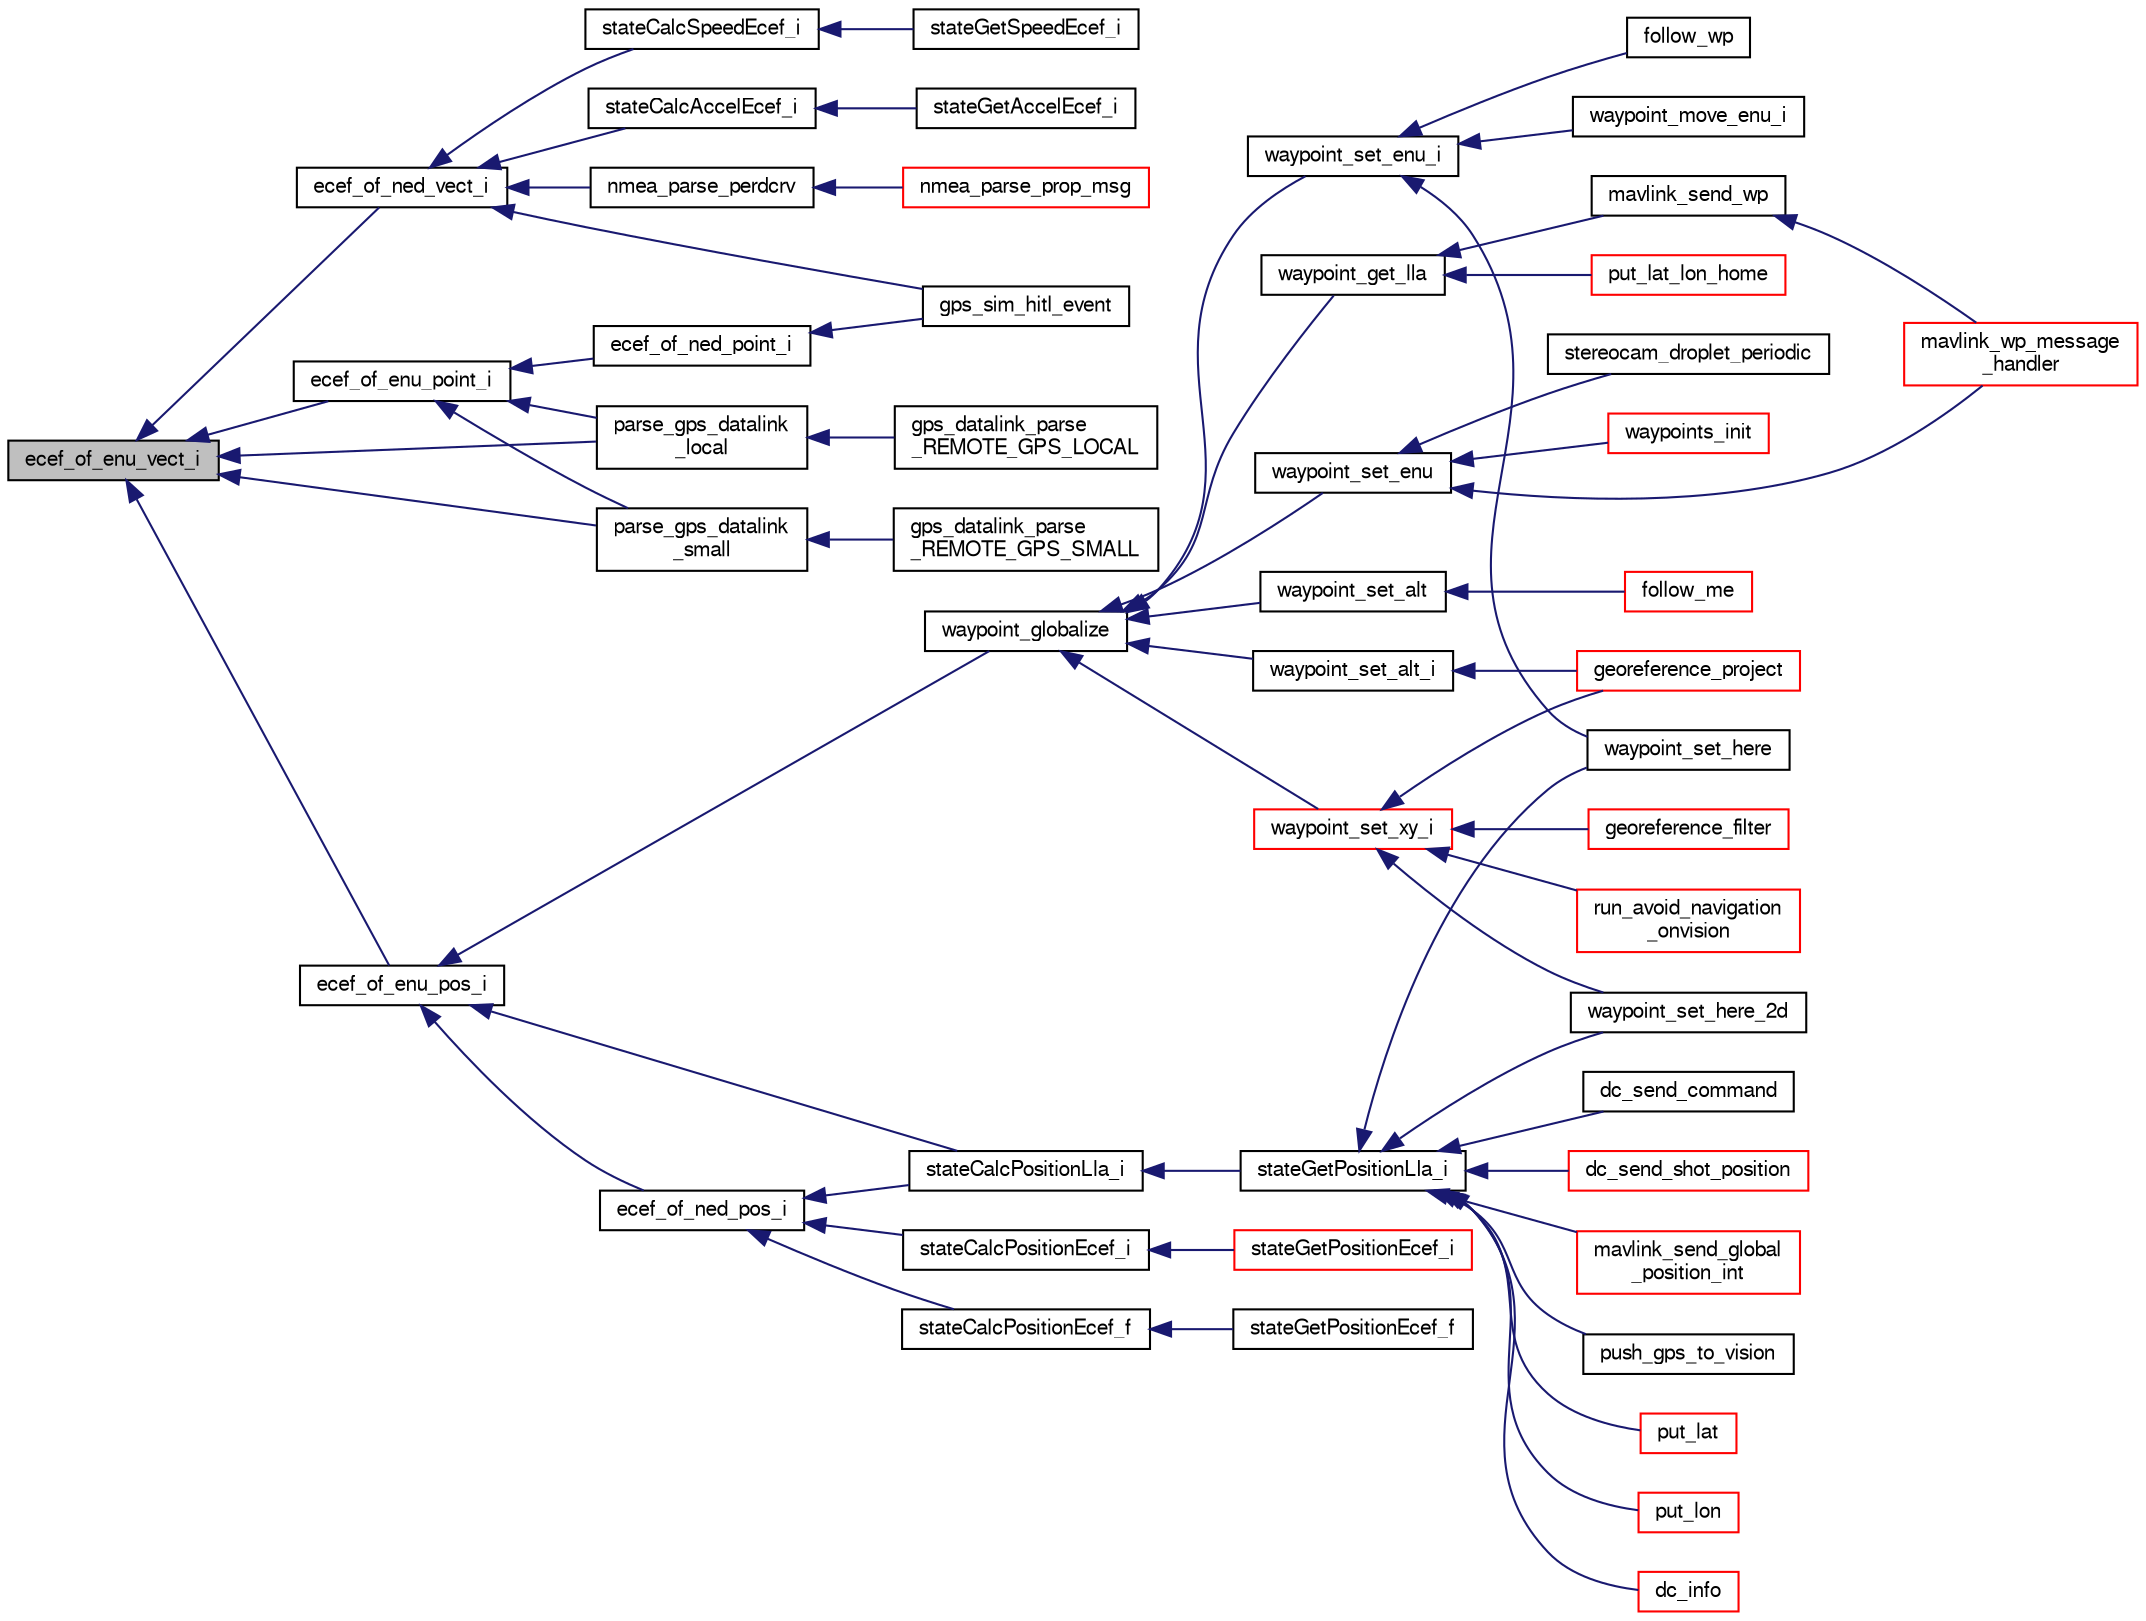 digraph "ecef_of_enu_vect_i"
{
  edge [fontname="FreeSans",fontsize="10",labelfontname="FreeSans",labelfontsize="10"];
  node [fontname="FreeSans",fontsize="10",shape=record];
  rankdir="LR";
  Node1 [label="ecef_of_enu_vect_i",height=0.2,width=0.4,color="black", fillcolor="grey75", style="filled", fontcolor="black"];
  Node1 -> Node2 [dir="back",color="midnightblue",fontsize="10",style="solid",fontname="FreeSans"];
  Node2 [label="ecef_of_enu_point_i",height=0.2,width=0.4,color="black", fillcolor="white", style="filled",URL="$group__math__geodetic__int.html#gad8c22560014d3cb00cccd50f9b79478d",tooltip="Convert a point in local ENU to ECEF. "];
  Node2 -> Node3 [dir="back",color="midnightblue",fontsize="10",style="solid",fontname="FreeSans"];
  Node3 [label="ecef_of_ned_point_i",height=0.2,width=0.4,color="black", fillcolor="white", style="filled",URL="$group__math__geodetic__int.html#gae9f3682f00d7754900a2f737dde98164",tooltip="Convert a point in local NED to ECEF. "];
  Node3 -> Node4 [dir="back",color="midnightblue",fontsize="10",style="solid",fontname="FreeSans"];
  Node4 [label="gps_sim_hitl_event",height=0.2,width=0.4,color="black", fillcolor="white", style="filled",URL="$gps__sim__hitl_8h.html#a550f99981aff6aed9736f6e16f6d9f02"];
  Node2 -> Node5 [dir="back",color="midnightblue",fontsize="10",style="solid",fontname="FreeSans"];
  Node5 [label="parse_gps_datalink\l_local",height=0.2,width=0.4,color="black", fillcolor="white", style="filled",URL="$gps__datalink_8c.html#a32ff35ad73d20aa133b2d6d93778f422",tooltip="Parse the REMOTE_GPS_LOCAL datalink packet. "];
  Node5 -> Node6 [dir="back",color="midnightblue",fontsize="10",style="solid",fontname="FreeSans"];
  Node6 [label="gps_datalink_parse\l_REMOTE_GPS_LOCAL",height=0.2,width=0.4,color="black", fillcolor="white", style="filled",URL="$gps__datalink_8h.html#a22e6a1eebb70356993012b6353da9cc2"];
  Node2 -> Node7 [dir="back",color="midnightblue",fontsize="10",style="solid",fontname="FreeSans"];
  Node7 [label="parse_gps_datalink\l_small",height=0.2,width=0.4,color="black", fillcolor="white", style="filled",URL="$gps__datalink_8c.html#a8f42454ba316e49b13649c79007e0cff"];
  Node7 -> Node8 [dir="back",color="midnightblue",fontsize="10",style="solid",fontname="FreeSans"];
  Node8 [label="gps_datalink_parse\l_REMOTE_GPS_SMALL",height=0.2,width=0.4,color="black", fillcolor="white", style="filled",URL="$gps__datalink_8h.html#ac7bc5db77d4658562ccbc897069a1251"];
  Node1 -> Node9 [dir="back",color="midnightblue",fontsize="10",style="solid",fontname="FreeSans"];
  Node9 [label="ecef_of_enu_pos_i",height=0.2,width=0.4,color="black", fillcolor="white", style="filled",URL="$group__math__geodetic__int.html#gaaeff7441301129ca712e828b9b4f474e",tooltip="Convert a local ENU position to ECEF. "];
  Node9 -> Node10 [dir="back",color="midnightblue",fontsize="10",style="solid",fontname="FreeSans"];
  Node10 [label="ecef_of_ned_pos_i",height=0.2,width=0.4,color="black", fillcolor="white", style="filled",URL="$group__math__geodetic__int.html#gaf92579b72a2adb1aaac73fae89553fca",tooltip="Convert a local NED position to ECEF. "];
  Node10 -> Node11 [dir="back",color="midnightblue",fontsize="10",style="solid",fontname="FreeSans"];
  Node11 [label="stateCalcPositionEcef_i",height=0.2,width=0.4,color="black", fillcolor="white", style="filled",URL="$group__state__position.html#gab32ef3aae5246e773c9fd2817220dab3"];
  Node11 -> Node12 [dir="back",color="midnightblue",fontsize="10",style="solid",fontname="FreeSans"];
  Node12 [label="stateGetPositionEcef_i",height=0.2,width=0.4,color="red", fillcolor="white", style="filled",URL="$group__state__position.html#ga82afc52cbca54c85318ca480e4c9856f",tooltip="Get position in ECEF coordinates (int). "];
  Node10 -> Node13 [dir="back",color="midnightblue",fontsize="10",style="solid",fontname="FreeSans"];
  Node13 [label="stateCalcPositionLla_i",height=0.2,width=0.4,color="black", fillcolor="white", style="filled",URL="$group__state__position.html#gad0fedf046f198eace06305e56fc7a0f8",tooltip="Calculate LLA (int) from any other available representation. "];
  Node13 -> Node14 [dir="back",color="midnightblue",fontsize="10",style="solid",fontname="FreeSans"];
  Node14 [label="stateGetPositionLla_i",height=0.2,width=0.4,color="black", fillcolor="white", style="filled",URL="$group__state__position.html#ga99473409b740a26c0e2b9a5bd8e9defb",tooltip="Get position in LLA coordinates (int). "];
  Node14 -> Node15 [dir="back",color="midnightblue",fontsize="10",style="solid",fontname="FreeSans"];
  Node15 [label="dc_info",height=0.2,width=0.4,color="red", fillcolor="white", style="filled",URL="$dc_8h.html#ab4b5d12f3c9829a0f0e538496ad5c547",tooltip="Send an info message. "];
  Node14 -> Node16 [dir="back",color="midnightblue",fontsize="10",style="solid",fontname="FreeSans"];
  Node16 [label="dc_send_command",height=0.2,width=0.4,color="black", fillcolor="white", style="filled",URL="$uart__cam__ctrl_8c.html#a833f16388be36136f5d7d173200d5e95",tooltip="Send Command To Camera. "];
  Node14 -> Node17 [dir="back",color="midnightblue",fontsize="10",style="solid",fontname="FreeSans"];
  Node17 [label="dc_send_shot_position",height=0.2,width=0.4,color="red", fillcolor="white", style="filled",URL="$dc_8h.html#aaf0625fed2e489322c40c4b2a1904e9a",tooltip="Send Down the coordinates of where the photo was taken. "];
  Node14 -> Node18 [dir="back",color="midnightblue",fontsize="10",style="solid",fontname="FreeSans"];
  Node18 [label="mavlink_send_global\l_position_int",height=0.2,width=0.4,color="red", fillcolor="white", style="filled",URL="$mavlink_8c.html#a69b29097db843b873c8b348c837cfd03"];
  Node14 -> Node19 [dir="back",color="midnightblue",fontsize="10",style="solid",fontname="FreeSans"];
  Node19 [label="push_gps_to_vision",height=0.2,width=0.4,color="black", fillcolor="white", style="filled",URL="$exif__module_8h.html#a91b0ae74e7e4da70fb5021ff6aacd6f0"];
  Node14 -> Node20 [dir="back",color="midnightblue",fontsize="10",style="solid",fontname="FreeSans"];
  Node20 [label="put_lat",height=0.2,width=0.4,color="red", fillcolor="white", style="filled",URL="$e__identification__fr_8c.html#abe4d49e345383266eb45de2d01dc9998"];
  Node14 -> Node21 [dir="back",color="midnightblue",fontsize="10",style="solid",fontname="FreeSans"];
  Node21 [label="put_lon",height=0.2,width=0.4,color="red", fillcolor="white", style="filled",URL="$e__identification__fr_8c.html#a58d75f9f286ae788eb5a93131c69b9cf"];
  Node14 -> Node22 [dir="back",color="midnightblue",fontsize="10",style="solid",fontname="FreeSans"];
  Node22 [label="waypoint_set_here",height=0.2,width=0.4,color="black", fillcolor="white", style="filled",URL="$subsystems_2navigation_2waypoints_8h.html#a6c641b78233fd2eaf42e8e9044e789e5",tooltip="set waypoint to current location and altitude "];
  Node14 -> Node23 [dir="back",color="midnightblue",fontsize="10",style="solid",fontname="FreeSans"];
  Node23 [label="waypoint_set_here_2d",height=0.2,width=0.4,color="black", fillcolor="white", style="filled",URL="$subsystems_2navigation_2waypoints_8h.html#a28dd523c6d75fb36ce3ffec86a6e096c",tooltip="set waypoint to current horizontal location without modifying altitude "];
  Node10 -> Node24 [dir="back",color="midnightblue",fontsize="10",style="solid",fontname="FreeSans"];
  Node24 [label="stateCalcPositionEcef_f",height=0.2,width=0.4,color="black", fillcolor="white", style="filled",URL="$group__state__position.html#ga8d51d94f0e5c5733d215eb307ef4846e"];
  Node24 -> Node25 [dir="back",color="midnightblue",fontsize="10",style="solid",fontname="FreeSans"];
  Node25 [label="stateGetPositionEcef_f",height=0.2,width=0.4,color="black", fillcolor="white", style="filled",URL="$group__state__position.html#gabc6da063ed27f46a4ae3d03c4722ad65",tooltip="Get position in ECEF coordinates (float). "];
  Node9 -> Node13 [dir="back",color="midnightblue",fontsize="10",style="solid",fontname="FreeSans"];
  Node9 -> Node26 [dir="back",color="midnightblue",fontsize="10",style="solid",fontname="FreeSans"];
  Node26 [label="waypoint_globalize",height=0.2,width=0.4,color="black", fillcolor="white", style="filled",URL="$subsystems_2navigation_2waypoints_8h.html#a10acece8582506367e9e9df3694bf31b",tooltip="update global LLA coordinates from its ENU coordinates "];
  Node26 -> Node27 [dir="back",color="midnightblue",fontsize="10",style="solid",fontname="FreeSans"];
  Node27 [label="waypoint_get_lla",height=0.2,width=0.4,color="black", fillcolor="white", style="filled",URL="$subsystems_2navigation_2waypoints_8h.html#a2ed9112b04893275873729d03176f490",tooltip="Get LLA coordinates of waypoint. "];
  Node27 -> Node28 [dir="back",color="midnightblue",fontsize="10",style="solid",fontname="FreeSans"];
  Node28 [label="mavlink_send_wp",height=0.2,width=0.4,color="black", fillcolor="white", style="filled",URL="$modules_2datalink_2missionlib_2waypoints_8c.html#a21891c55017fec0be57dc9e4e3ee73a7"];
  Node28 -> Node29 [dir="back",color="midnightblue",fontsize="10",style="solid",fontname="FreeSans"];
  Node29 [label="mavlink_wp_message\l_handler",height=0.2,width=0.4,color="red", fillcolor="white", style="filled",URL="$modules_2datalink_2missionlib_2waypoints_8h.html#a632dcb46c33f5cf3726652ee477ff9bc"];
  Node27 -> Node30 [dir="back",color="midnightblue",fontsize="10",style="solid",fontname="FreeSans"];
  Node30 [label="put_lat_lon_home",height=0.2,width=0.4,color="red", fillcolor="white", style="filled",URL="$e__identification__fr_8c.html#ab86f66c5c2a551aabe930fff3a5120d3"];
  Node26 -> Node31 [dir="back",color="midnightblue",fontsize="10",style="solid",fontname="FreeSans"];
  Node31 [label="waypoint_set_alt",height=0.2,width=0.4,color="black", fillcolor="white", style="filled",URL="$subsystems_2navigation_2waypoints_8h.html#af3ed05c8671f668d9b6ef54d13d9c8b7",tooltip="Set altitude of waypoint in meters (above reference) "];
  Node31 -> Node32 [dir="back",color="midnightblue",fontsize="10",style="solid",fontname="FreeSans"];
  Node32 [label="follow_me",height=0.2,width=0.4,color="red", fillcolor="white", style="filled",URL="$follow__me_8h.html#a86b645981e64487edee42fa1bf3bc848"];
  Node26 -> Node33 [dir="back",color="midnightblue",fontsize="10",style="solid",fontname="FreeSans"];
  Node33 [label="waypoint_set_alt_i",height=0.2,width=0.4,color="black", fillcolor="white", style="filled",URL="$subsystems_2navigation_2waypoints_8h.html#aecc0b78adf0a0c13f31298dc4d17b9f6"];
  Node33 -> Node34 [dir="back",color="midnightblue",fontsize="10",style="solid",fontname="FreeSans"];
  Node34 [label="georeference_project",height=0.2,width=0.4,color="red", fillcolor="white", style="filled",URL="$cv__georeference_8h.html#a230ffda49b65d6b6963063af8ab73e00"];
  Node26 -> Node35 [dir="back",color="midnightblue",fontsize="10",style="solid",fontname="FreeSans"];
  Node35 [label="waypoint_set_enu",height=0.2,width=0.4,color="black", fillcolor="white", style="filled",URL="$subsystems_2navigation_2waypoints_8h.html#affb3b24527cc3e5342715d567fa245dc",tooltip="Set local ENU waypoint coordinates. "];
  Node35 -> Node29 [dir="back",color="midnightblue",fontsize="10",style="solid",fontname="FreeSans"];
  Node35 -> Node36 [dir="back",color="midnightblue",fontsize="10",style="solid",fontname="FreeSans"];
  Node36 [label="stereocam_droplet_periodic",height=0.2,width=0.4,color="black", fillcolor="white", style="filled",URL="$stereocam__droplet_8h.html#a304b77dceeec4285bad836b9bbced42d"];
  Node35 -> Node37 [dir="back",color="midnightblue",fontsize="10",style="solid",fontname="FreeSans"];
  Node37 [label="waypoints_init",height=0.2,width=0.4,color="red", fillcolor="white", style="filled",URL="$subsystems_2navigation_2waypoints_8h.html#a8d575cfbc187cac4cae8049873821e96",tooltip="initialize global and local waypoints "];
  Node26 -> Node38 [dir="back",color="midnightblue",fontsize="10",style="solid",fontname="FreeSans"];
  Node38 [label="waypoint_set_enu_i",height=0.2,width=0.4,color="black", fillcolor="white", style="filled",URL="$subsystems_2navigation_2waypoints_8h.html#ac19d9c02f3d8c3b69cee759560317ea4"];
  Node38 -> Node39 [dir="back",color="midnightblue",fontsize="10",style="solid",fontname="FreeSans"];
  Node39 [label="follow_wp",height=0.2,width=0.4,color="black", fillcolor="white", style="filled",URL="$follow_8h.html#a193d671739e35bbb235456cb3b65e9ff"];
  Node38 -> Node40 [dir="back",color="midnightblue",fontsize="10",style="solid",fontname="FreeSans"];
  Node40 [label="waypoint_move_enu_i",height=0.2,width=0.4,color="black", fillcolor="white", style="filled",URL="$subsystems_2navigation_2waypoints_8h.html#aa759c25e1ecc60cc27a614e366ab05a4"];
  Node38 -> Node22 [dir="back",color="midnightblue",fontsize="10",style="solid",fontname="FreeSans"];
  Node26 -> Node41 [dir="back",color="midnightblue",fontsize="10",style="solid",fontname="FreeSans"];
  Node41 [label="waypoint_set_xy_i",height=0.2,width=0.4,color="red", fillcolor="white", style="filled",URL="$subsystems_2navigation_2waypoints_8h.html#a6458406c3ff4259882fa0b93991f3c1e",tooltip="Set only local XY coordinates of waypoint without update altitude. "];
  Node41 -> Node42 [dir="back",color="midnightblue",fontsize="10",style="solid",fontname="FreeSans"];
  Node42 [label="georeference_filter",height=0.2,width=0.4,color="red", fillcolor="white", style="filled",URL="$cv__georeference_8h.html#a551f2542023388240a3573ca7e223aec"];
  Node41 -> Node34 [dir="back",color="midnightblue",fontsize="10",style="solid",fontname="FreeSans"];
  Node41 -> Node43 [dir="back",color="midnightblue",fontsize="10",style="solid",fontname="FreeSans"];
  Node43 [label="run_avoid_navigation\l_onvision",height=0.2,width=0.4,color="red", fillcolor="white", style="filled",URL="$avoid__navigation_8h.html#afbb250f65364e84c51f0df86da67eb05"];
  Node41 -> Node23 [dir="back",color="midnightblue",fontsize="10",style="solid",fontname="FreeSans"];
  Node1 -> Node44 [dir="back",color="midnightblue",fontsize="10",style="solid",fontname="FreeSans"];
  Node44 [label="ecef_of_ned_vect_i",height=0.2,width=0.4,color="black", fillcolor="white", style="filled",URL="$group__math__geodetic__int.html#gab146002b10face50bd92576ce4882f1d",tooltip="Rotate a vector from NED to ECEF. "];
  Node44 -> Node45 [dir="back",color="midnightblue",fontsize="10",style="solid",fontname="FreeSans"];
  Node45 [label="stateCalcSpeedEcef_i",height=0.2,width=0.4,color="black", fillcolor="white", style="filled",URL="$group__state__velocity.html#gaffc02a426245fb56dd5769ee90ab23de"];
  Node45 -> Node46 [dir="back",color="midnightblue",fontsize="10",style="solid",fontname="FreeSans"];
  Node46 [label="stateGetSpeedEcef_i",height=0.2,width=0.4,color="black", fillcolor="white", style="filled",URL="$group__state__velocity.html#gad4db814df4151e3327171002d1cda8d5",tooltip="Get ground speed in ECEF coordinates (int). "];
  Node44 -> Node47 [dir="back",color="midnightblue",fontsize="10",style="solid",fontname="FreeSans"];
  Node47 [label="stateCalcAccelEcef_i",height=0.2,width=0.4,color="black", fillcolor="white", style="filled",URL="$group__state__acceleration.html#ga539c730e2fbf144e23135c782a6f110c"];
  Node47 -> Node48 [dir="back",color="midnightblue",fontsize="10",style="solid",fontname="FreeSans"];
  Node48 [label="stateGetAccelEcef_i",height=0.2,width=0.4,color="black", fillcolor="white", style="filled",URL="$group__state__acceleration.html#gace87c8e2eac995ea2d6491bd30299e56",tooltip="Get acceleration in ECEF coordinates (int). "];
  Node44 -> Node49 [dir="back",color="midnightblue",fontsize="10",style="solid",fontname="FreeSans"];
  Node49 [label="nmea_parse_perdcrv",height=0.2,width=0.4,color="black", fillcolor="white", style="filled",URL="$gps__furuno_8c.html#a9ef52ff00fd929f7ac2f15fad0669843"];
  Node49 -> Node50 [dir="back",color="midnightblue",fontsize="10",style="solid",fontname="FreeSans"];
  Node50 [label="nmea_parse_prop_msg",height=0.2,width=0.4,color="red", fillcolor="white", style="filled",URL="$gps__nmea_8h.html#abad503c594db519e60515d9ac597f742"];
  Node44 -> Node4 [dir="back",color="midnightblue",fontsize="10",style="solid",fontname="FreeSans"];
  Node1 -> Node5 [dir="back",color="midnightblue",fontsize="10",style="solid",fontname="FreeSans"];
  Node1 -> Node7 [dir="back",color="midnightblue",fontsize="10",style="solid",fontname="FreeSans"];
}

